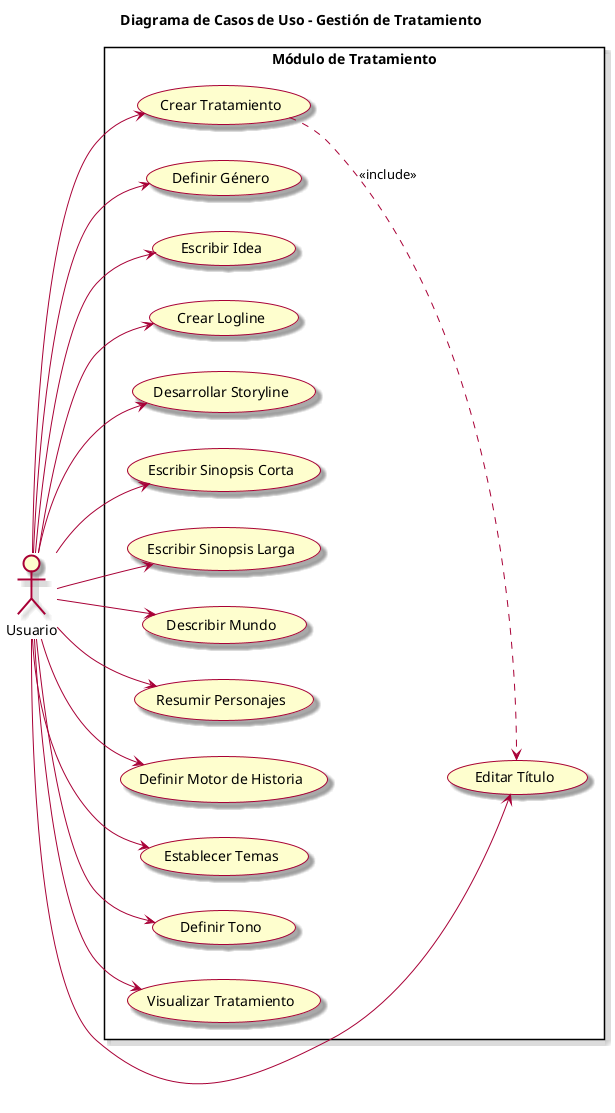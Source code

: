 @startuml Gestion_Tratamiento
title Diagrama de Casos de Uso - Gestión de Tratamiento
skin rose

left to right direction
skinparam packageStyle rectangle

actor "Usuario" as User

rectangle "Módulo de Tratamiento" {
    usecase "Crear Tratamiento" as UCT1
    usecase "Editar Título" as UCT2
    usecase "Definir Género" as UCT3
    usecase "Escribir Idea" as UCT4
    usecase "Crear Logline" as UCT5
    usecase "Desarrollar Storyline" as UCT6
    usecase "Escribir Sinopsis Corta" as UCT7
    usecase "Escribir Sinopsis Larga" as UCT8
    usecase "Describir Mundo" as UCT9
    usecase "Resumir Personajes" as UCT10
    usecase "Definir Motor de Historia" as UCT11
    usecase "Establecer Temas" as UCT12
    usecase "Definir Tono" as UCT13
    usecase "Visualizar Tratamiento" as UCT16
}

User --> UCT1
User --> UCT2
User --> UCT3
User --> UCT4
User --> UCT5
User --> UCT6
User --> UCT7
User --> UCT8
User --> UCT9
User --> UCT10
User --> UCT11
User --> UCT12
User --> UCT13
User --> UCT16

' Include relationships
UCT1 ..> UCT2 : <<include>>

@enduml
